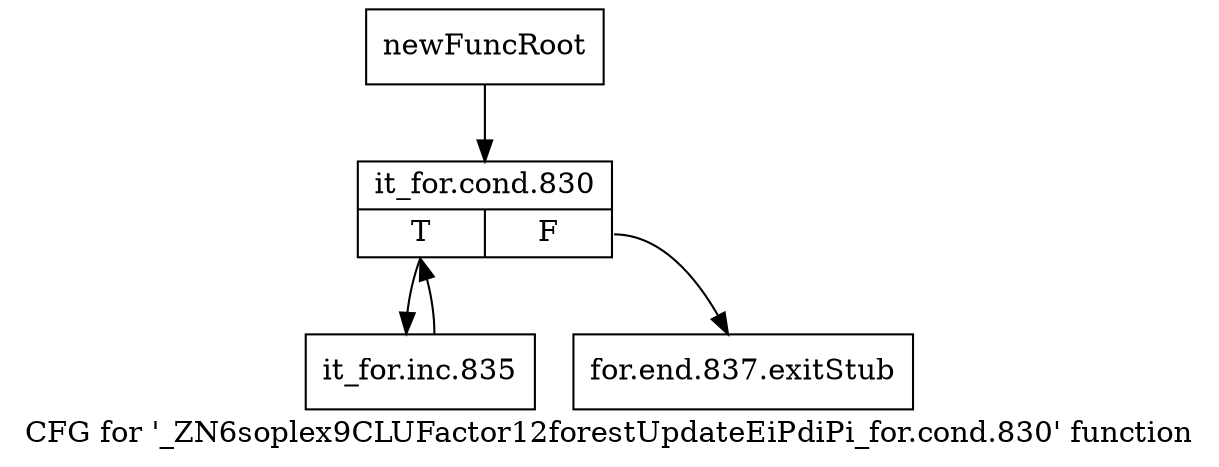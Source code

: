 digraph "CFG for '_ZN6soplex9CLUFactor12forestUpdateEiPdiPi_for.cond.830' function" {
	label="CFG for '_ZN6soplex9CLUFactor12forestUpdateEiPdiPi_for.cond.830' function";

	Node0x2cc9b10 [shape=record,label="{newFuncRoot}"];
	Node0x2cc9b10 -> Node0x2a8eaf0;
	Node0x2a8eaa0 [shape=record,label="{for.end.837.exitStub}"];
	Node0x2a8eaf0 [shape=record,label="{it_for.cond.830|{<s0>T|<s1>F}}"];
	Node0x2a8eaf0:s0 -> Node0x2a8eb40;
	Node0x2a8eaf0:s1 -> Node0x2a8eaa0;
	Node0x2a8eb40 [shape=record,label="{it_for.inc.835}"];
	Node0x2a8eb40 -> Node0x2a8eaf0;
}
